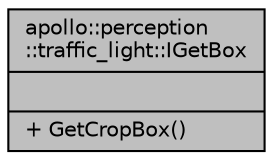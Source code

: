 digraph "apollo::perception::traffic_light::IGetBox"
{
  edge [fontname="Helvetica",fontsize="10",labelfontname="Helvetica",labelfontsize="10"];
  node [fontname="Helvetica",fontsize="10",shape=record];
  Node3 [label="{apollo::perception\l::traffic_light::IGetBox\n||+ GetCropBox()\l}",height=0.2,width=0.4,color="black", fillcolor="grey75", style="filled", fontcolor="black"];
}
